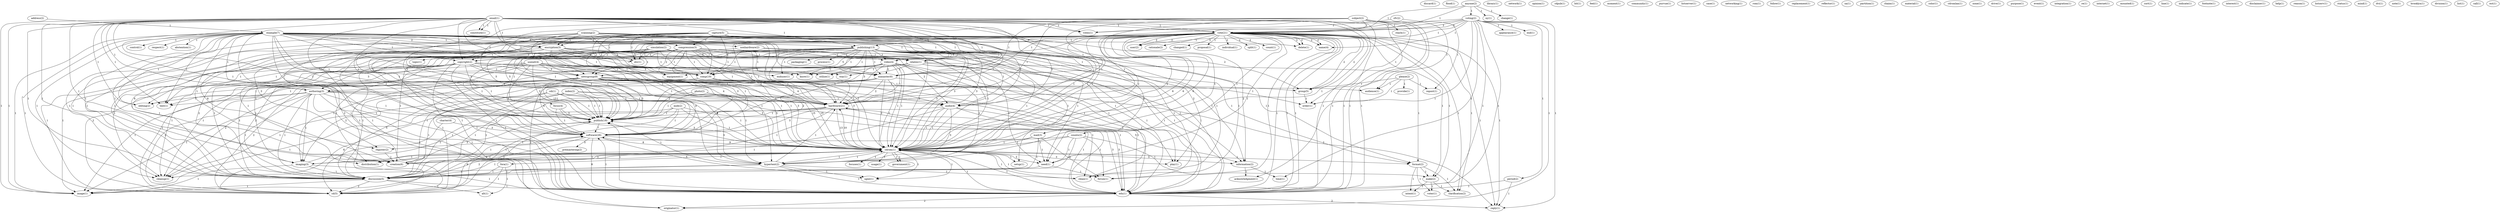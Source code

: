 digraph G {
  discard [ label="discard(1)" ];
  flood [ label="flood(1)" ];
  address [ label="address(2)" ];
  example [ label="example(7)" ];
  anyone [ label="anyone(2)" ];
  voting [ label="voting(2)" ];
  vote [ label="vote(1)" ];
  ny [ label="ny(1)" ];
  change [ label="change(1)" ];
  vote [ label="vote(21)" ];
  library [ label="library(1)" ];
  network [ label="network(1)" ];
  opinion [ label="opinion(1)" ];
  capture [ label="capture(5)" ];
  encryption [ label="encryption(3)" ];
  compression [ label="compression(3)" ];
  comp [ label="comp(19)" ];
  relates [ label="relates(1)" ];
  etc [ label="etc(1)" ];
  know [ label="know(1)" ];
  utilize [ label="utilize(1)" ];
  audio [ label="audio(4)" ];
  enduser [ label="enduser(1)" ];
  play [ label="play(1)" ];
  need [ label="need(1)" ];
  hardware [ label="hardware(21)" ];
  clean [ label="clean(1)" ];
  information [ label="information(2)" ];
  publish [ label="publish(18)" ];
  cd [ label="cd(5)" ];
  nonhardware [ label="nonhardware(2)" ];
  control [ label="control(1)" ];
  publishing [ label="publishing(13)" ];
  respect [ label="respect(1)" ];
  copyright [ label="copyright(2)" ];
  video [ label="video(4)" ];
  manaster [ label="manaster(6)" ];
  equipment [ label="equipment(1)" ];
  cdrom [ label="cdrom(28)" ];
  authoring [ label="authoring(3)" ];
  edu [ label="edu(3)" ];
  editing [ label="editing(2)" ];
  hypertext [ label="hypertext(2)" ];
  register [ label="register(2)" ];
  abstention [ label="abstention(1)" ];
  delete [ label="delete(1)" ];
  creation [ label="creation(6)" ];
  text [ label="text(1)" ];
  cleanup [ label="cleanup(1)" ];
  imaging [ label="imaging(3)" ];
  group [ label="group(5)" ];
  software [ label="software(26)" ];
  edu [ label="edu(1)" ];
  cdrom [ label="cdrom(1)" ];
  image [ label="image(1)" ];
  topic [ label="topic(1)" ];
  format [ label="format(2)" ];
  way [ label="way(1)" ];
  email [ label="email(2)" ];
  newsgroup [ label="newsgroup(8)" ];
  discussion [ label="discussion(5)" ];
  votes [ label="votes(1)" ];
  constitute [ label="constitute(1)" ];
  cdpub [ label="cdpub(1)" ];
  scanning [ label="scanning(2)" ];
  bit [ label="bit(1)" ];
  appearance [ label="appearance(1)" ];
  originator [ label="originator(1)" ];
  end [ label="end(1)" ];
  period [ label="period(2)" ];
  reply [ label="reply(1)" ];
  name [ label="name(4)" ];
  user [ label="user(2)" ];
  acknowledgment [ label="acknowledgment(1)" ];
  time [ label="time(1)" ];
  feel [ label="feel(1)" ];
  moment [ label="moment(1)" ];
  community [ label="community(1)" ];
  rationale [ label="rationale(2)" ];
  changed [ label="changed(1)" ];
  proposal [ label="proposal(1)" ];
  individual [ label="individual(1)" ];
  mail [ label="mail(3)" ];
  split [ label="split(1)" ];
  counts [ label="counts(2)" ];
  count [ label="count(1)" ];
  forum [ label="forum(1)" ];
  make [ label="make(2)" ];
  clarification [ label="clarification(2)" ];
  purvue [ label="purvue(1)" ];
  packaging [ label="packaging(1)" ];
  process [ label="process(1)" ];
  setup [ label="setup(1)" ];
  focus [ label="focus(4)" ];
  distribution [ label="distribution(1)" ];
  listserver [ label="listserver(1)" ];
  case [ label="case(1)" ];
  simulation [ label="simulation(2)" ];
  usenet [ label="usenet(4)" ];
  networking [ label="networking(1)" ];
  rom [ label="rom(1)" ];
  follow [ label="follow(1)" ];
  replacement [ label="replacement(1)" ];
  reflector [ label="reflector(1)" ];
  xa [ label="xa(1)" ];
  partition [ label="partition(1)" ];
  subject [ label="subject(2)" ];
  reach [ label="reach(1)" ];
  audience [ label="audience(1)" ];
  order [ label="order(1)" ];
  chaim [ label="chaim(1)" ];
  material [ label="material(1)" ];
  color [ label="color(1)" ];
  cdromlan [ label="cdromlan(1)" ];
  none [ label="none(1)" ];
  drive [ label="drive(1)" ];
  purpose [ label="purpose(1)" ];
  photo [ label="photo(2)" ];
  fora [ label="fora(1)" ];
  focuses [ label="focuses(1)" ];
  usage [ label="usage(1)" ];
  government [ label="government(1)" ];
  sgml [ label="sgml(1)" ];
  please [ label="please(2)" ];
  provide [ label="provide(1)" ];
  repost [ label="repost(1)" ];
  intent [ label="intent(1)" ];
  voter [ label="voter(1)" ];
  index [ label="index(2)" ];
  event [ label="event(1)" ];
  cdi [ label="cdi(1)" ];
  integration [ label="integration(1)" ];
  re [ label="re(1)" ];
  alt [ label="alt(1)" ];
  internet [ label="internet(1)" ];
  mounted [ label="mounted(1)" ];
  sort [ label="sort(1)" ];
  line [ label="line(1)" ];
  indicate [ label="indicate(1)" ];
  footnote [ label="footnote(1)" ];
  interest [ label="interest(1)" ];
  email [ label="email(1)" ];
  disclaimer [ label="disclaimer(1)" ];
  midi [ label="midi(2)" ];
  help [ label="help(1)" ];
  reason [ label="reason(1)" ];
  listserv [ label="listserv(1)" ];
  cdi [ label="cdi(1)" ];
  status [ label="status(1)" ];
  charter [ label="charter(4)" ];
  premastering [ label="premastering(2)" ];
  mind [ label="mind(1)" ];
  dvi [ label="dvi(1)" ];
  note [ label="note(1)" ];
  cfv [ label="cfv(2)" ];
  brooklyn [ label="brooklyn(1)" ];
  division [ label="division(1)" ];
  list [ label="list(1)" ];
  call [ label="call(1)" ];
  est [ label="est(1)" ];
  address -> example [ label="1" ];
  anyone -> voting [ label="1" ];
  anyone -> vote [ label="1" ];
  anyone -> ny [ label="1" ];
  anyone -> change [ label="1" ];
  anyone -> vote [ label="1" ];
  capture -> encryption [ label="3" ];
  capture -> compression [ label="1" ];
  capture -> comp [ label="2" ];
  capture -> relates [ label="1" ];
  capture -> etc [ label="1" ];
  capture -> know [ label="2" ];
  capture -> utilize [ label="2" ];
  capture -> audio [ label="2" ];
  capture -> enduser [ label="2" ];
  capture -> play [ label="2" ];
  capture -> need [ label="2" ];
  capture -> hardware [ label="2" ];
  capture -> clean [ label="1" ];
  capture -> information [ label="2" ];
  capture -> publish [ label="2" ];
  capture -> cd [ label="2" ];
  example -> nonhardware [ label="1" ];
  example -> control [ label="1" ];
  example -> encryption [ label="2" ];
  example -> publishing [ label="3" ];
  example -> respect [ label="1" ];
  example -> comp [ label="3" ];
  example -> copyright [ label="1" ];
  example -> video [ label="1" ];
  example -> manaster [ label="1" ];
  example -> equipment [ label="1" ];
  example -> audio [ label="2" ];
  example -> cdrom [ label="3" ];
  example -> authoring [ label="1" ];
  example -> edu [ label="1" ];
  example -> editing [ label="1" ];
  example -> hypertext [ label="1" ];
  example -> register [ label="1" ];
  example -> abstention [ label="1" ];
  example -> hardware [ label="2" ];
  example -> delete [ label="1" ];
  example -> creation [ label="1" ];
  example -> text [ label="1" ];
  example -> cleanup [ label="1" ];
  example -> imaging [ label="1" ];
  example -> group [ label="2" ];
  example -> publish [ label="3" ];
  example -> software [ label="2" ];
  example -> edu [ label="1" ];
  example -> cdrom [ label="3" ];
  example -> image [ label="1" ];
  example -> cd [ label="1" ];
  nonhardware -> topic [ label="1" ];
  nonhardware -> comp [ label="1" ];
  nonhardware -> relates [ label="1" ];
  nonhardware -> format [ label="1" ];
  nonhardware -> hardware [ label="1" ];
  nonhardware -> way [ label="1" ];
  email -> encryption [ label="1" ];
  email -> vote [ label="1" ];
  email -> publishing [ label="1" ];
  email -> comp [ label="1" ];
  email -> copyright [ label="1" ];
  email -> video [ label="1" ];
  email -> manaster [ label="1" ];
  email -> newsgroup [ label="2" ];
  email -> audio [ label="1" ];
  email -> cdrom [ label="1" ];
  email -> authoring [ label="1" ];
  email -> edu [ label="1" ];
  email -> editing [ label="1" ];
  email -> hypertext [ label="1" ];
  email -> vote [ label="1" ];
  email -> creation [ label="1" ];
  email -> text [ label="1" ];
  email -> publish [ label="1" ];
  email -> discussion [ label="1" ];
  email -> software [ label="1" ];
  email -> edu [ label="1" ];
  email -> cdrom [ label="1" ];
  email -> votes [ label="1" ];
  email -> image [ label="1" ];
  email -> constitute [ label="1" ];
  scanning -> encryption [ label="1" ];
  scanning -> compression [ label="1" ];
  scanning -> comp [ label="1" ];
  scanning -> relates [ label="1" ];
  scanning -> etc [ label="1" ];
  scanning -> newsgroup [ label="1" ];
  scanning -> hardware [ label="1" ];
  scanning -> clean [ label="1" ];
  scanning -> cleanup [ label="1" ];
  scanning -> publish [ label="1" ];
  scanning -> discussion [ label="1" ];
  encryption -> comp [ label="1" ];
  encryption -> copyright [ label="1" ];
  encryption -> relates [ label="1" ];
  encryption -> etc [ label="1" ];
  encryption -> manaster [ label="1" ];
  encryption -> cdrom [ label="1" ];
  encryption -> edu [ label="1" ];
  encryption -> hypertext [ label="1" ];
  encryption -> publish [ label="1" ];
  encryption -> edu [ label="1" ];
  encryption -> cdrom [ label="1" ];
  encryption -> cd [ label="1" ];
  voting -> vote [ label="3" ];
  voting -> appearance [ label="1" ];
  voting -> manaster [ label="1" ];
  voting -> edu [ label="1" ];
  voting -> originator [ label="1" ];
  voting -> vote [ label="3" ];
  voting -> end [ label="1" ];
  voting -> period [ label="1" ];
  voting -> reply [ label="1" ];
  voting -> name [ label="1" ];
  voting -> user [ label="1" ];
  voting -> acknowledgment [ label="1" ];
  voting -> edu [ label="1" ];
  voting -> time [ label="1" ];
  voting -> votes [ label="1" ];
  compression -> comp [ label="1" ];
  compression -> copyright [ label="1" ];
  compression -> relates [ label="1" ];
  compression -> etc [ label="1" ];
  compression -> video [ label="1" ];
  compression -> manaster [ label="1" ];
  compression -> equipment [ label="1" ];
  compression -> newsgroup [ label="2" ];
  compression -> audio [ label="2" ];
  compression -> cdrom [ label="1" ];
  compression -> authoring [ label="1" ];
  compression -> edu [ label="1" ];
  compression -> editing [ label="1" ];
  compression -> hypertext [ label="1" ];
  compression -> hardware [ label="1" ];
  compression -> text [ label="1" ];
  compression -> publish [ label="1" ];
  compression -> discussion [ label="2" ];
  compression -> software [ label="1" ];
  compression -> edu [ label="1" ];
  compression -> cdrom [ label="1" ];
  compression -> image [ label="1" ];
  compression -> cd [ label="1" ];
  vote -> publishing [ label="1" ];
  vote -> comp [ label="5" ];
  vote -> rationale [ label="1" ];
  vote -> changed [ label="2" ];
  vote -> proposal [ label="1" ];
  vote -> individual [ label="2" ];
  vote -> manaster [ label="1" ];
  vote -> mail [ label="1" ];
  vote -> split [ label="2" ];
  vote -> cdrom [ label="6" ];
  vote -> counts [ label="1" ];
  vote -> edu [ label="1" ];
  vote -> originator [ label="1" ];
  vote -> need [ label="1" ];
  vote -> register [ label="3" ];
  vote -> count [ label="2" ];
  vote -> forum [ label="1" ];
  vote -> make [ label="1" ];
  vote -> reply [ label="1" ];
  vote -> name [ label="2" ];
  vote -> hardware [ label="1" ];
  vote -> delete [ label="2" ];
  vote -> creation [ label="6" ];
  vote -> user [ label="2" ];
  vote -> clarification [ label="1" ];
  vote -> group [ label="2" ];
  vote -> publish [ label="5" ];
  vote -> discussion [ label="1" ];
  vote -> software [ label="1" ];
  vote -> edu [ label="1" ];
  vote -> cdrom [ label="6" ];
  publishing -> packaging [ label="1" ];
  publishing -> comp [ label="5" ];
  publishing -> copyright [ label="1" ];
  publishing -> know [ label="1" ];
  publishing -> video [ label="1" ];
  publishing -> manaster [ label="1" ];
  publishing -> process [ label="1" ];
  publishing -> utilize [ label="1" ];
  publishing -> audio [ label="1" ];
  publishing -> enduser [ label="1" ];
  publishing -> cdrom [ label="3" ];
  publishing -> format [ label="1" ];
  publishing -> edu [ label="1" ];
  publishing -> play [ label="1" ];
  publishing -> need [ label="1" ];
  publishing -> forum [ label="1" ];
  publishing -> setup [ label="1" ];
  publishing -> hardware [ label="3" ];
  publishing -> creation [ label="1" ];
  publishing -> information [ label="1" ];
  publishing -> focus [ label="1" ];
  publishing -> distribution [ label="1" ];
  publishing -> discussion [ label="1" ];
  publishing -> software [ label="1" ];
  publishing -> edu [ label="1" ];
  publishing -> cdrom [ label="3" ];
  publishing -> cd [ label="2" ];
  simulation -> comp [ label="1" ];
  simulation -> relates [ label="1" ];
  simulation -> etc [ label="1" ];
  simulation -> newsgroup [ label="1" ];
  simulation -> hardware [ label="1" ];
  simulation -> clean [ label="1" ];
  simulation -> cleanup [ label="1" ];
  simulation -> publish [ label="1" ];
  simulation -> discussion [ label="1" ];
  usenet -> comp [ label="3" ];
  usenet -> equipment [ label="1" ];
  usenet -> newsgroup [ label="3" ];
  usenet -> audio [ label="1" ];
  usenet -> cdrom [ label="3" ];
  usenet -> hardware [ label="2" ];
  usenet -> cleanup [ label="1" ];
  usenet -> imaging [ label="1" ];
  usenet -> publish [ label="3" ];
  usenet -> discussion [ label="2" ];
  usenet -> software [ label="2" ];
  usenet -> cdrom [ label="3" ];
  usenet -> cd [ label="1" ];
  comp -> cdrom [ label="15" ];
  comp -> hardware [ label="4" ];
  comp -> publish [ label="13" ];
  comp -> software [ label="6" ];
  comp -> cdrom [ label="15" ];
  comp -> cd [ label="2" ];
  subject -> manaster [ label="1" ];
  subject -> reach [ label="1" ];
  subject -> cdrom [ label="2" ];
  subject -> edu [ label="1" ];
  subject -> vote [ label="1" ];
  subject -> hardware [ label="1" ];
  subject -> audience [ label="1" ];
  subject -> publish [ label="2" ];
  subject -> software [ label="1" ];
  subject -> order [ label="1" ];
  subject -> edu [ label="1" ];
  subject -> cdrom [ label="2" ];
  copyright -> manaster [ label="1" ];
  copyright -> newsgroup [ label="1" ];
  copyright -> cdrom [ label="1" ];
  copyright -> edu [ label="1" ];
  copyright -> hypertext [ label="1" ];
  copyright -> hardware [ label="1" ];
  copyright -> cleanup [ label="1" ];
  copyright -> imaging [ label="1" ];
  copyright -> distribution [ label="1" ];
  copyright -> publish [ label="1" ];
  copyright -> discussion [ label="1" ];
  copyright -> edu [ label="1" ];
  copyright -> cdrom [ label="1" ];
  relates -> know [ label="1" ];
  relates -> utilize [ label="1" ];
  relates -> enduser [ label="1" ];
  relates -> format [ label="1" ];
  relates -> play [ label="1" ];
  relates -> need [ label="1" ];
  relates -> information [ label="1" ];
  relates -> way [ label="1" ];
  video -> manaster [ label="2" ];
  video -> equipment [ label="1" ];
  video -> newsgroup [ label="1" ];
  video -> cdrom [ label="1" ];
  video -> edu [ label="2" ];
  video -> hypertext [ label="2" ];
  video -> hardware [ label="1" ];
  video -> publish [ label="1" ];
  video -> discussion [ label="1" ];
  video -> edu [ label="2" ];
  video -> cdrom [ label="1" ];
  video -> cd [ label="1" ];
  manaster -> cdrom [ label="2" ];
  manaster -> originator [ label="2" ];
  manaster -> reply [ label="2" ];
  manaster -> hardware [ label="2" ];
  manaster -> publish [ label="2" ];
  manaster -> software [ label="2" ];
  manaster -> cdrom [ label="2" ];
  newsgroup -> audio [ label="3" ];
  newsgroup -> cdrom [ label="5" ];
  newsgroup -> authoring [ label="1" ];
  newsgroup -> edu [ label="1" ];
  newsgroup -> editing [ label="1" ];
  newsgroup -> hypertext [ label="1" ];
  newsgroup -> hardware [ label="4" ];
  newsgroup -> creation [ label="1" ];
  newsgroup -> text [ label="1" ];
  newsgroup -> cleanup [ label="2" ];
  newsgroup -> imaging [ label="2" ];
  newsgroup -> audience [ label="1" ];
  newsgroup -> group [ label="1" ];
  newsgroup -> publish [ label="5" ];
  newsgroup -> discussion [ label="5" ];
  newsgroup -> software [ label="4" ];
  newsgroup -> order [ label="1" ];
  newsgroup -> edu [ label="1" ];
  newsgroup -> cdrom [ label="5" ];
  newsgroup -> image [ label="1" ];
  newsgroup -> cd [ label="2" ];
  mail -> cdrom [ label="1" ];
  mail -> need [ label="1" ];
  mail -> forum [ label="1" ];
  mail -> discussion [ label="1" ];
  mail -> cdrom [ label="1" ];
  photo -> audio [ label="1" ];
  photo -> hardware [ label="1" ];
  photo -> publish [ label="1" ];
  photo -> discussion [ label="1" ];
  audio -> cdrom [ label="1" ];
  audio -> edu [ label="3" ];
  audio -> hypertext [ label="3" ];
  audio -> publish [ label="1" ];
  audio -> edu [ label="3" ];
  audio -> cdrom [ label="1" ];
  audio -> cd [ label="1" ];
  cdrom -> format [ label="1" ];
  cdrom -> play [ label="3" ];
  cdrom -> need [ label="3" ];
  cdrom -> hypertext [ label="1" ];
  cdrom -> forum [ label="1" ];
  cdrom -> fora [ label="1" ];
  cdrom -> setup [ label="1" ];
  cdrom -> hardware [ label="10" ];
  cdrom -> creation [ label="1" ];
  cdrom -> focuses [ label="1" ];
  cdrom -> clean [ label="1" ];
  cdrom -> information [ label="3" ];
  cdrom -> imaging [ label="1" ];
  cdrom -> usage [ label="1" ];
  cdrom -> distribution [ label="2" ];
  cdrom -> publish [ label="6" ];
  cdrom -> discussion [ label="1" ];
  cdrom -> software [ label="8" ];
  cdrom -> government [ label="1" ];
  cdrom -> sgml [ label="1" ];
  counts -> need [ label="1" ];
  counts -> register [ label="1" ];
  counts -> forum [ label="1" ];
  counts -> make [ label="1" ];
  counts -> discussion [ label="1" ];
  counts -> cdrom [ label="1" ];
  please -> provide [ label="1" ];
  please -> audience [ label="1" ];
  please -> group [ label="1" ];
  please -> order [ label="1" ];
  please -> repost [ label="1" ];
  format -> make [ label="1" ];
  format -> intent [ label="1" ];
  format -> clarification [ label="1" ];
  format -> voter [ label="1" ];
  authoring -> edu [ label="1" ];
  authoring -> editing [ label="1" ];
  authoring -> hypertext [ label="1" ];
  authoring -> hardware [ label="1" ];
  authoring -> text [ label="1" ];
  authoring -> cleanup [ label="1" ];
  authoring -> imaging [ label="1" ];
  authoring -> publish [ label="1" ];
  authoring -> discussion [ label="1" ];
  authoring -> edu [ label="1" ];
  authoring -> cdrom [ label="1" ];
  authoring -> image [ label="1" ];
  edu -> originator [ label="2" ];
  edu -> reply [ label="2" ];
  edu -> hardware [ label="1" ];
  edu -> publish [ label="1" ];
  edu -> software [ label="1" ];
  edu -> cdrom [ label="1" ];
  index -> hardware [ label="1" ];
  index -> clean [ label="1" ];
  index -> cleanup [ label="1" ];
  index -> publish [ label="1" ];
  index -> discussion [ label="1" ];
  need -> forum [ label="1" ];
  need -> discussion [ label="1" ];
  hypertext -> hardware [ label="1" ];
  hypertext -> clean [ label="1" ];
  hypertext -> cleanup [ label="1" ];
  hypertext -> publish [ label="1" ];
  hypertext -> discussion [ label="1" ];
  hypertext -> edu [ label="1" ];
  hypertext -> cdrom [ label="1" ];
  hypertext -> sgml [ label="1" ];
  register -> creation [ label="1" ];
  cdi -> hardware [ label="1" ];
  cdi -> publish [ label="1" ];
  cdi -> discussion [ label="1" ];
  vote -> make [ label="1" ];
  vote -> reply [ label="1" ];
  vote -> name [ label="2" ];
  vote -> hardware [ label="1" ];
  vote -> delete [ label="2" ];
  vote -> creation [ label="6" ];
  vote -> user [ label="2" ];
  vote -> clarification [ label="1" ];
  vote -> group [ label="2" ];
  vote -> publish [ label="5" ];
  vote -> discussion [ label="1" ];
  vote -> software [ label="1" ];
  vote -> edu [ label="1" ];
  vote -> cdrom [ label="6" ];
  period -> reply [ label="1" ];
  period -> edu [ label="1" ];
  make -> intent [ label="1" ];
  make -> clarification [ label="1" ];
  make -> voter [ label="1" ];
  fora -> discussion [ label="1" ];
  fora -> alt [ label="1" ];
  fora -> cd [ label="1" ];
  hardware -> information [ label="5" ];
  hardware -> distribution [ label="1" ];
  hardware -> publish [ label="8" ];
  hardware -> software [ label="3" ];
  hardware -> cdrom [ label="13" ];
  hardware -> cd [ label="8" ];
  creation -> publish [ label="3" ];
  creation -> software [ label="1" ];
  creation -> cdrom [ label="3" ];
  email -> publish [ label="1" ];
  email -> discussion [ label="1" ];
  email -> software [ label="1" ];
  email -> edu [ label="1" ];
  email -> cdrom [ label="1" ];
  email -> votes [ label="1" ];
  email -> image [ label="1" ];
  email -> constitute [ label="1" ];
  midi -> publish [ label="1" ];
  midi -> software [ label="1" ];
  midi -> edu [ label="1" ];
  midi -> cdrom [ label="1" ];
  midi -> image [ label="1" ];
  midi -> cd [ label="1" ];
  cdi -> publish [ label="1" ];
  cdi -> discussion [ label="1" ];
  information -> acknowledgment [ label="1" ];
  information -> time [ label="1" ];
  focus -> publish [ label="3" ];
  focus -> software [ label="1" ];
  focus -> cdrom [ label="3" ];
  imaging -> publish [ label="1" ];
  imaging -> discussion [ label="1" ];
  imaging -> edu [ label="1" ];
  imaging -> cdrom [ label="1" ];
  imaging -> image [ label="1" ];
  group -> order [ label="1" ];
  publish -> software [ label="7" ];
  publish -> cd [ label="2" ];
  discussion -> alt [ label="1" ];
  discussion -> software [ label="2" ];
  discussion -> edu [ label="1" ];
  discussion -> cdrom [ label="2" ];
  discussion -> image [ label="1" ];
  discussion -> cd [ label="2" ];
  charter -> software [ label="3" ];
  charter -> cd [ label="1" ];
  software -> edu [ label="6" ];
  software -> premastering [ label="5" ];
  software -> cdrom [ label="9" ];
  software -> image [ label="6" ];
  software -> sgml [ label="5" ];
  edu -> cdrom [ label="1" ];
  cdrom -> government [ label="1" ];
  cdrom -> sgml [ label="1" ];
  cfv -> votes [ label="1" ];
  cfv -> repost [ label="1" ];
}
